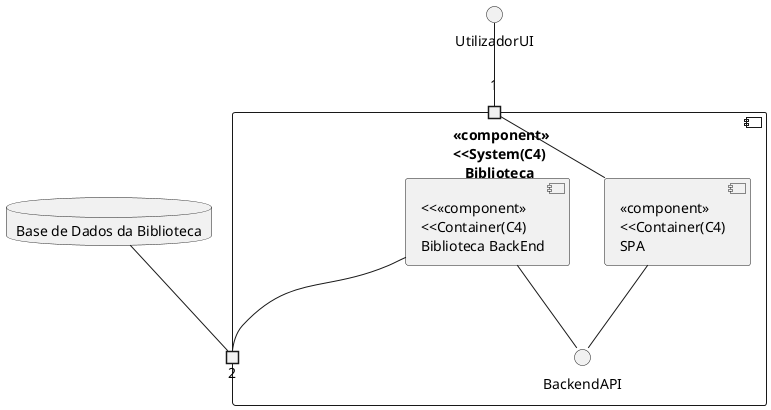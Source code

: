 @startuml componentDiagram_level2

top to bottom direction

component  " <<component>>\n<<System(C4)\nBiblioteca" {
    portin 1
    portout 2
    component "<<component>>\n<<Container(C4)\nSPA" as UI
    interface BackendAPI as backendAPI
    component "<<<<component>>\n<<Container(C4)\nBiblioteca BackEnd" as backend
}

interface UtilizadorUI as ui

interface BackendAPI as backendAPI

database "Base de Dados da Biblioteca" as BD {

}

ui -- 1
UI -- 1
UI -- backendAPI
backend -- backendAPI
backend - 2
BD -- 2

@enduml